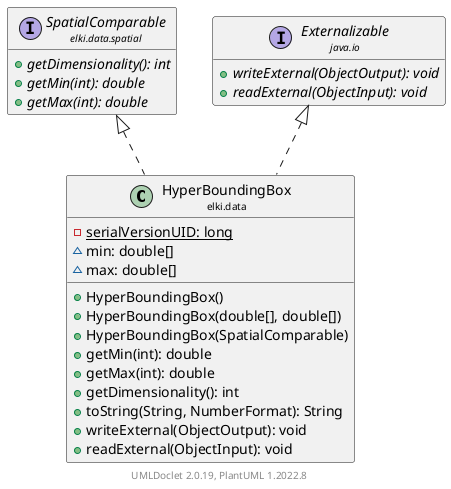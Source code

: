 @startuml
    remove .*\.(Instance|Par|Parameterizer|Factory)$
    set namespaceSeparator none
    hide empty fields
    hide empty methods

    class "<size:14>HyperBoundingBox\n<size:10>elki.data" as elki.data.HyperBoundingBox [[HyperBoundingBox.html]] {
        {static} -serialVersionUID: long
        ~min: double[]
        ~max: double[]
        +HyperBoundingBox()
        +HyperBoundingBox(double[], double[])
        +HyperBoundingBox(SpatialComparable)
        +getMin(int): double
        +getMax(int): double
        +getDimensionality(): int
        +toString(String, NumberFormat): String
        +writeExternal(ObjectOutput): void
        +readExternal(ObjectInput): void
    }

    interface "<size:14>SpatialComparable\n<size:10>elki.data.spatial" as elki.data.spatial.SpatialComparable [[spatial/SpatialComparable.html]] {
        {abstract} +getDimensionality(): int
        {abstract} +getMin(int): double
        {abstract} +getMax(int): double
    }
    interface "<size:14>Externalizable\n<size:10>java.io" as java.io.Externalizable {
        {abstract} +writeExternal(ObjectOutput): void
        {abstract} +readExternal(ObjectInput): void
    }

    elki.data.spatial.SpatialComparable <|.. elki.data.HyperBoundingBox
    java.io.Externalizable <|.. elki.data.HyperBoundingBox

    center footer UMLDoclet 2.0.19, PlantUML 1.2022.8
@enduml
